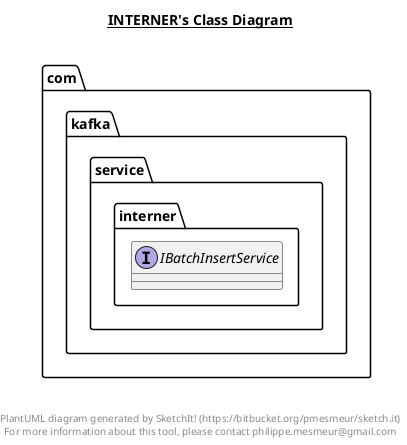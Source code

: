@startuml

title __INTERNER's Class Diagram__\n

  namespace com.kafka {
    namespace service.interner {
      interface com.kafka.service.interner.IBatchInsertService {
      }
    }
  }
  



right footer


PlantUML diagram generated by SketchIt! (https://bitbucket.org/pmesmeur/sketch.it)
For more information about this tool, please contact philippe.mesmeur@gmail.com
endfooter

@enduml
